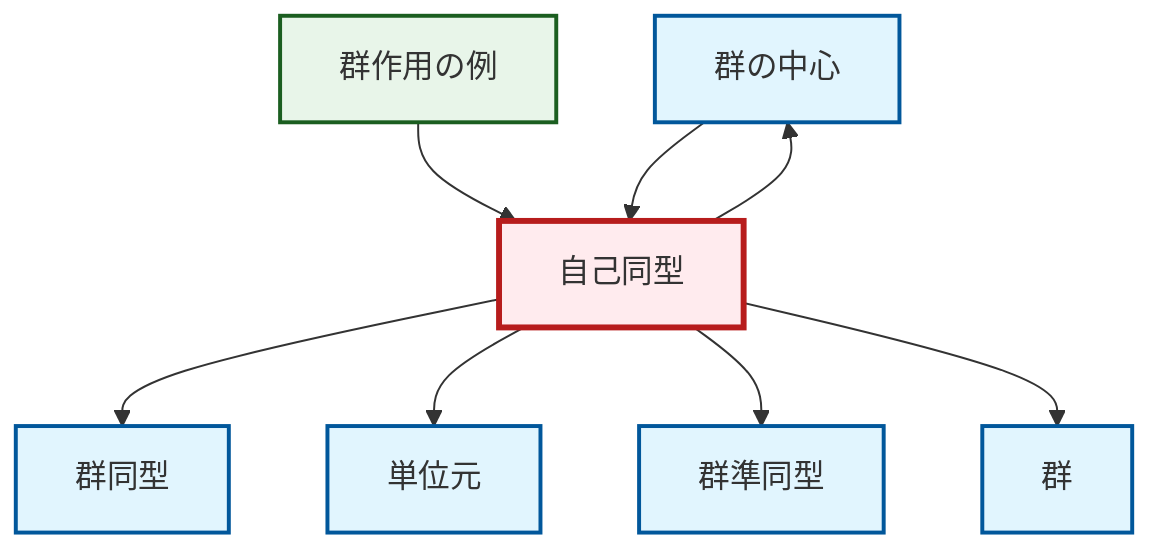 graph TD
    classDef definition fill:#e1f5fe,stroke:#01579b,stroke-width:2px
    classDef theorem fill:#f3e5f5,stroke:#4a148c,stroke-width:2px
    classDef axiom fill:#fff3e0,stroke:#e65100,stroke-width:2px
    classDef example fill:#e8f5e9,stroke:#1b5e20,stroke-width:2px
    classDef current fill:#ffebee,stroke:#b71c1c,stroke-width:3px
    def-group["群"]:::definition
    def-homomorphism["群準同型"]:::definition
    def-center-of-group["群の中心"]:::definition
    def-identity-element["単位元"]:::definition
    ex-group-action-examples["群作用の例"]:::example
    def-isomorphism["群同型"]:::definition
    def-automorphism["自己同型"]:::definition
    ex-group-action-examples --> def-automorphism
    def-automorphism --> def-isomorphism
    def-center-of-group --> def-automorphism
    def-automorphism --> def-identity-element
    def-automorphism --> def-homomorphism
    def-automorphism --> def-group
    def-automorphism --> def-center-of-group
    class def-automorphism current